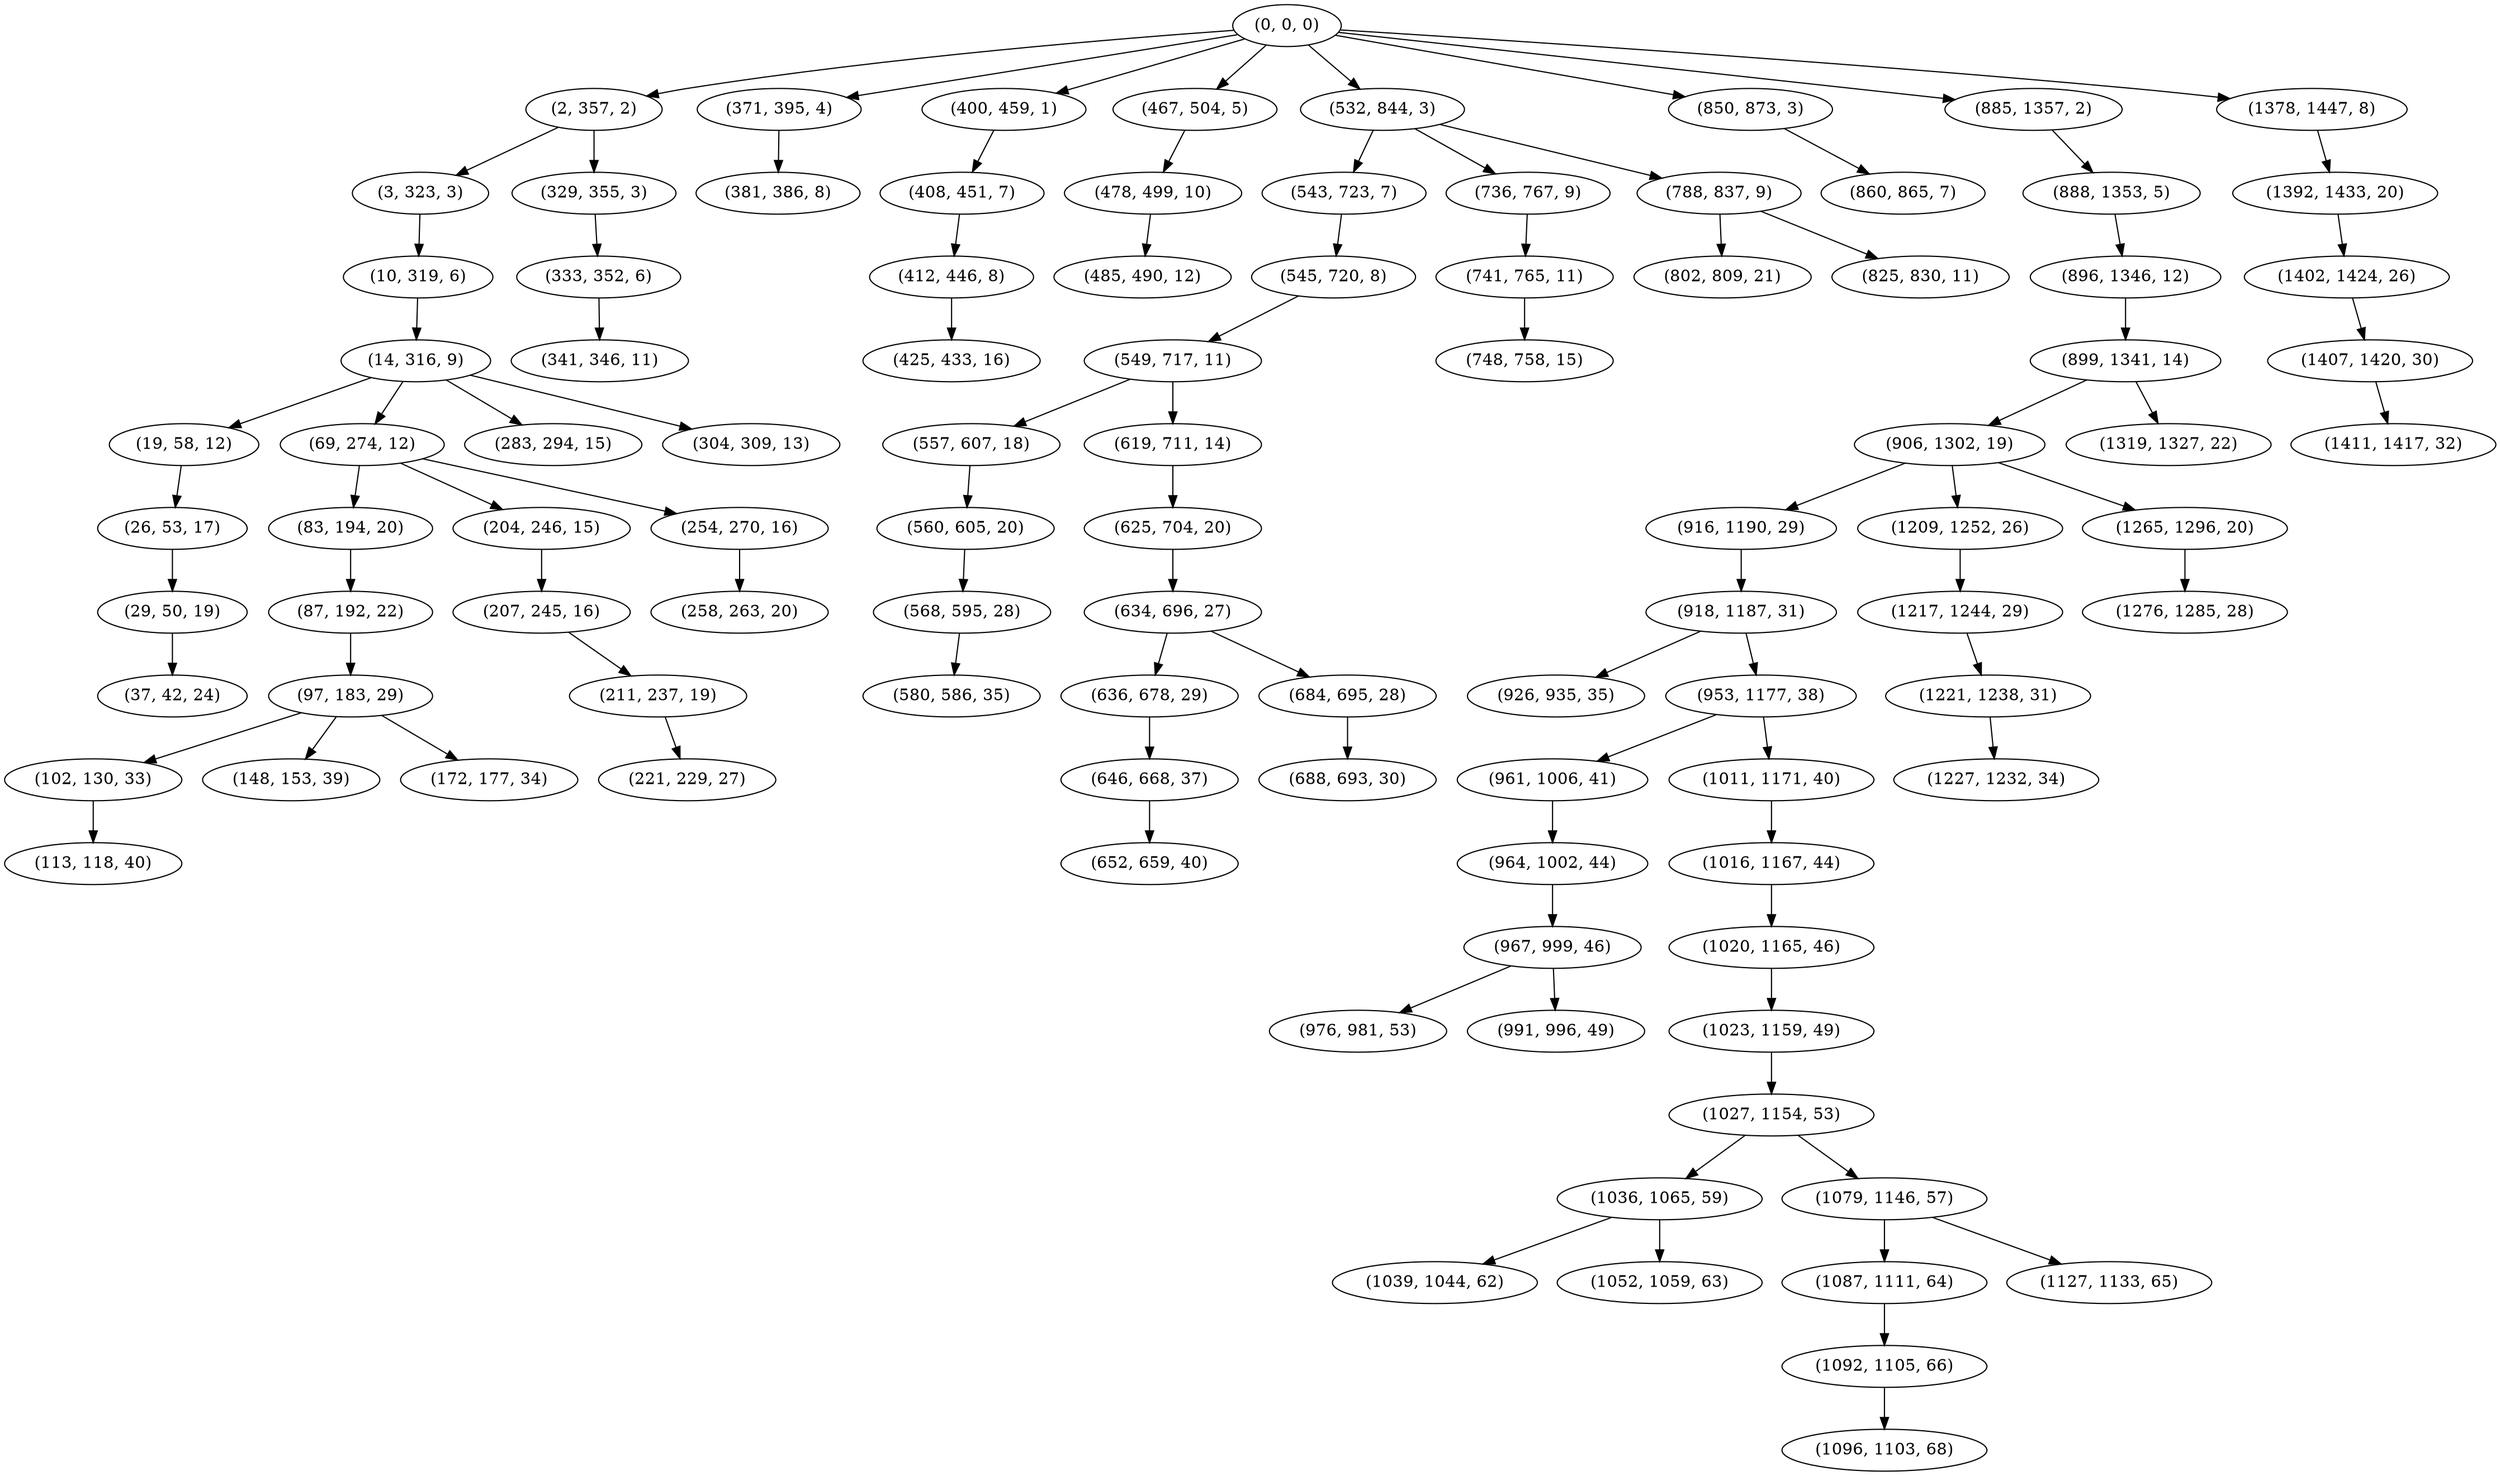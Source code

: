 digraph tree {
    "(0, 0, 0)";
    "(2, 357, 2)";
    "(3, 323, 3)";
    "(10, 319, 6)";
    "(14, 316, 9)";
    "(19, 58, 12)";
    "(26, 53, 17)";
    "(29, 50, 19)";
    "(37, 42, 24)";
    "(69, 274, 12)";
    "(83, 194, 20)";
    "(87, 192, 22)";
    "(97, 183, 29)";
    "(102, 130, 33)";
    "(113, 118, 40)";
    "(148, 153, 39)";
    "(172, 177, 34)";
    "(204, 246, 15)";
    "(207, 245, 16)";
    "(211, 237, 19)";
    "(221, 229, 27)";
    "(254, 270, 16)";
    "(258, 263, 20)";
    "(283, 294, 15)";
    "(304, 309, 13)";
    "(329, 355, 3)";
    "(333, 352, 6)";
    "(341, 346, 11)";
    "(371, 395, 4)";
    "(381, 386, 8)";
    "(400, 459, 1)";
    "(408, 451, 7)";
    "(412, 446, 8)";
    "(425, 433, 16)";
    "(467, 504, 5)";
    "(478, 499, 10)";
    "(485, 490, 12)";
    "(532, 844, 3)";
    "(543, 723, 7)";
    "(545, 720, 8)";
    "(549, 717, 11)";
    "(557, 607, 18)";
    "(560, 605, 20)";
    "(568, 595, 28)";
    "(580, 586, 35)";
    "(619, 711, 14)";
    "(625, 704, 20)";
    "(634, 696, 27)";
    "(636, 678, 29)";
    "(646, 668, 37)";
    "(652, 659, 40)";
    "(684, 695, 28)";
    "(688, 693, 30)";
    "(736, 767, 9)";
    "(741, 765, 11)";
    "(748, 758, 15)";
    "(788, 837, 9)";
    "(802, 809, 21)";
    "(825, 830, 11)";
    "(850, 873, 3)";
    "(860, 865, 7)";
    "(885, 1357, 2)";
    "(888, 1353, 5)";
    "(896, 1346, 12)";
    "(899, 1341, 14)";
    "(906, 1302, 19)";
    "(916, 1190, 29)";
    "(918, 1187, 31)";
    "(926, 935, 35)";
    "(953, 1177, 38)";
    "(961, 1006, 41)";
    "(964, 1002, 44)";
    "(967, 999, 46)";
    "(976, 981, 53)";
    "(991, 996, 49)";
    "(1011, 1171, 40)";
    "(1016, 1167, 44)";
    "(1020, 1165, 46)";
    "(1023, 1159, 49)";
    "(1027, 1154, 53)";
    "(1036, 1065, 59)";
    "(1039, 1044, 62)";
    "(1052, 1059, 63)";
    "(1079, 1146, 57)";
    "(1087, 1111, 64)";
    "(1092, 1105, 66)";
    "(1096, 1103, 68)";
    "(1127, 1133, 65)";
    "(1209, 1252, 26)";
    "(1217, 1244, 29)";
    "(1221, 1238, 31)";
    "(1227, 1232, 34)";
    "(1265, 1296, 20)";
    "(1276, 1285, 28)";
    "(1319, 1327, 22)";
    "(1378, 1447, 8)";
    "(1392, 1433, 20)";
    "(1402, 1424, 26)";
    "(1407, 1420, 30)";
    "(1411, 1417, 32)";
    "(0, 0, 0)" -> "(2, 357, 2)";
    "(0, 0, 0)" -> "(371, 395, 4)";
    "(0, 0, 0)" -> "(400, 459, 1)";
    "(0, 0, 0)" -> "(467, 504, 5)";
    "(0, 0, 0)" -> "(532, 844, 3)";
    "(0, 0, 0)" -> "(850, 873, 3)";
    "(0, 0, 0)" -> "(885, 1357, 2)";
    "(0, 0, 0)" -> "(1378, 1447, 8)";
    "(2, 357, 2)" -> "(3, 323, 3)";
    "(2, 357, 2)" -> "(329, 355, 3)";
    "(3, 323, 3)" -> "(10, 319, 6)";
    "(10, 319, 6)" -> "(14, 316, 9)";
    "(14, 316, 9)" -> "(19, 58, 12)";
    "(14, 316, 9)" -> "(69, 274, 12)";
    "(14, 316, 9)" -> "(283, 294, 15)";
    "(14, 316, 9)" -> "(304, 309, 13)";
    "(19, 58, 12)" -> "(26, 53, 17)";
    "(26, 53, 17)" -> "(29, 50, 19)";
    "(29, 50, 19)" -> "(37, 42, 24)";
    "(69, 274, 12)" -> "(83, 194, 20)";
    "(69, 274, 12)" -> "(204, 246, 15)";
    "(69, 274, 12)" -> "(254, 270, 16)";
    "(83, 194, 20)" -> "(87, 192, 22)";
    "(87, 192, 22)" -> "(97, 183, 29)";
    "(97, 183, 29)" -> "(102, 130, 33)";
    "(97, 183, 29)" -> "(148, 153, 39)";
    "(97, 183, 29)" -> "(172, 177, 34)";
    "(102, 130, 33)" -> "(113, 118, 40)";
    "(204, 246, 15)" -> "(207, 245, 16)";
    "(207, 245, 16)" -> "(211, 237, 19)";
    "(211, 237, 19)" -> "(221, 229, 27)";
    "(254, 270, 16)" -> "(258, 263, 20)";
    "(329, 355, 3)" -> "(333, 352, 6)";
    "(333, 352, 6)" -> "(341, 346, 11)";
    "(371, 395, 4)" -> "(381, 386, 8)";
    "(400, 459, 1)" -> "(408, 451, 7)";
    "(408, 451, 7)" -> "(412, 446, 8)";
    "(412, 446, 8)" -> "(425, 433, 16)";
    "(467, 504, 5)" -> "(478, 499, 10)";
    "(478, 499, 10)" -> "(485, 490, 12)";
    "(532, 844, 3)" -> "(543, 723, 7)";
    "(532, 844, 3)" -> "(736, 767, 9)";
    "(532, 844, 3)" -> "(788, 837, 9)";
    "(543, 723, 7)" -> "(545, 720, 8)";
    "(545, 720, 8)" -> "(549, 717, 11)";
    "(549, 717, 11)" -> "(557, 607, 18)";
    "(549, 717, 11)" -> "(619, 711, 14)";
    "(557, 607, 18)" -> "(560, 605, 20)";
    "(560, 605, 20)" -> "(568, 595, 28)";
    "(568, 595, 28)" -> "(580, 586, 35)";
    "(619, 711, 14)" -> "(625, 704, 20)";
    "(625, 704, 20)" -> "(634, 696, 27)";
    "(634, 696, 27)" -> "(636, 678, 29)";
    "(634, 696, 27)" -> "(684, 695, 28)";
    "(636, 678, 29)" -> "(646, 668, 37)";
    "(646, 668, 37)" -> "(652, 659, 40)";
    "(684, 695, 28)" -> "(688, 693, 30)";
    "(736, 767, 9)" -> "(741, 765, 11)";
    "(741, 765, 11)" -> "(748, 758, 15)";
    "(788, 837, 9)" -> "(802, 809, 21)";
    "(788, 837, 9)" -> "(825, 830, 11)";
    "(850, 873, 3)" -> "(860, 865, 7)";
    "(885, 1357, 2)" -> "(888, 1353, 5)";
    "(888, 1353, 5)" -> "(896, 1346, 12)";
    "(896, 1346, 12)" -> "(899, 1341, 14)";
    "(899, 1341, 14)" -> "(906, 1302, 19)";
    "(899, 1341, 14)" -> "(1319, 1327, 22)";
    "(906, 1302, 19)" -> "(916, 1190, 29)";
    "(906, 1302, 19)" -> "(1209, 1252, 26)";
    "(906, 1302, 19)" -> "(1265, 1296, 20)";
    "(916, 1190, 29)" -> "(918, 1187, 31)";
    "(918, 1187, 31)" -> "(926, 935, 35)";
    "(918, 1187, 31)" -> "(953, 1177, 38)";
    "(953, 1177, 38)" -> "(961, 1006, 41)";
    "(953, 1177, 38)" -> "(1011, 1171, 40)";
    "(961, 1006, 41)" -> "(964, 1002, 44)";
    "(964, 1002, 44)" -> "(967, 999, 46)";
    "(967, 999, 46)" -> "(976, 981, 53)";
    "(967, 999, 46)" -> "(991, 996, 49)";
    "(1011, 1171, 40)" -> "(1016, 1167, 44)";
    "(1016, 1167, 44)" -> "(1020, 1165, 46)";
    "(1020, 1165, 46)" -> "(1023, 1159, 49)";
    "(1023, 1159, 49)" -> "(1027, 1154, 53)";
    "(1027, 1154, 53)" -> "(1036, 1065, 59)";
    "(1027, 1154, 53)" -> "(1079, 1146, 57)";
    "(1036, 1065, 59)" -> "(1039, 1044, 62)";
    "(1036, 1065, 59)" -> "(1052, 1059, 63)";
    "(1079, 1146, 57)" -> "(1087, 1111, 64)";
    "(1079, 1146, 57)" -> "(1127, 1133, 65)";
    "(1087, 1111, 64)" -> "(1092, 1105, 66)";
    "(1092, 1105, 66)" -> "(1096, 1103, 68)";
    "(1209, 1252, 26)" -> "(1217, 1244, 29)";
    "(1217, 1244, 29)" -> "(1221, 1238, 31)";
    "(1221, 1238, 31)" -> "(1227, 1232, 34)";
    "(1265, 1296, 20)" -> "(1276, 1285, 28)";
    "(1378, 1447, 8)" -> "(1392, 1433, 20)";
    "(1392, 1433, 20)" -> "(1402, 1424, 26)";
    "(1402, 1424, 26)" -> "(1407, 1420, 30)";
    "(1407, 1420, 30)" -> "(1411, 1417, 32)";
}
